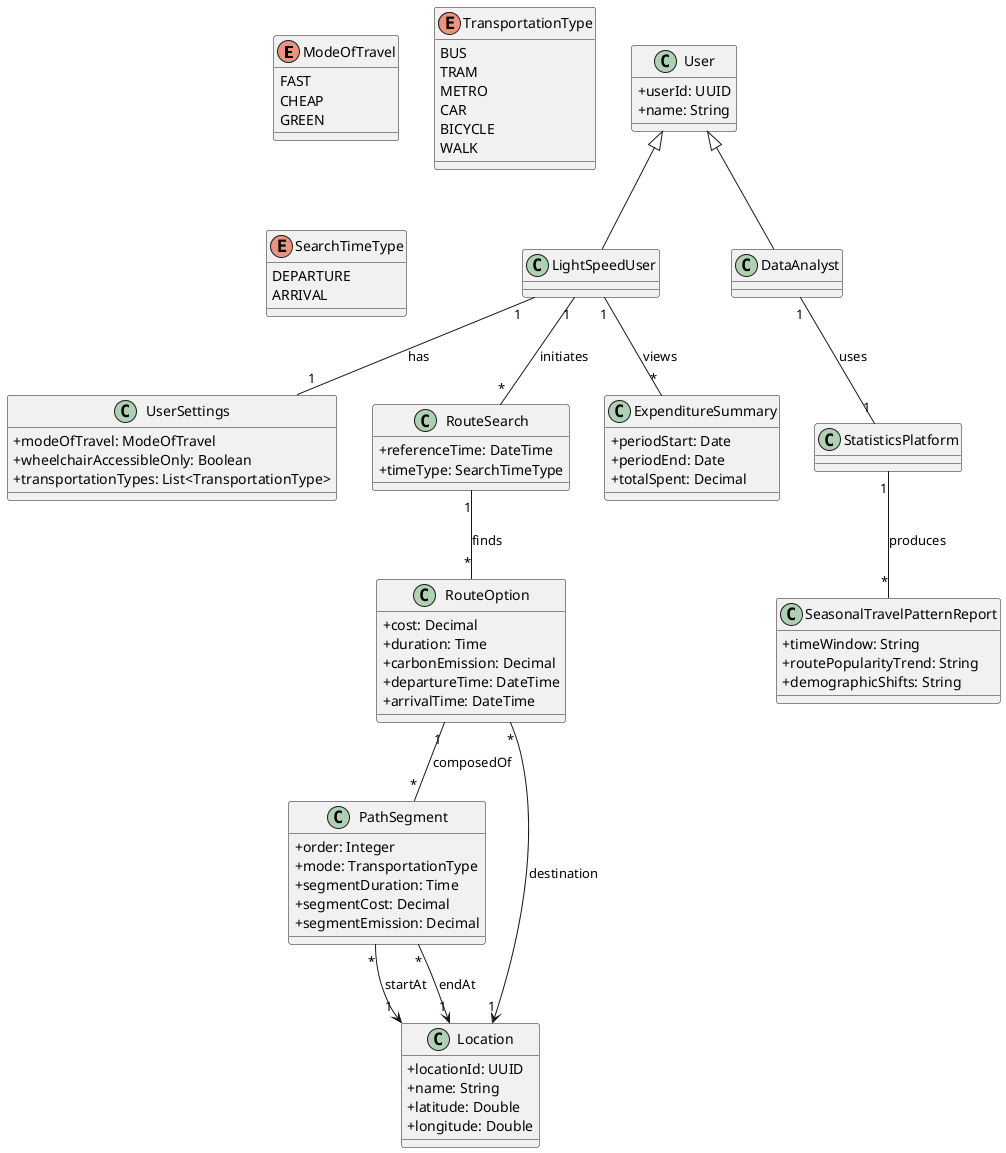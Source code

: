 @startuml Domain_diagram
'--- styling ---
skinparam classAttributeIconSize 0
skinparam packageStyle rectangle

'--- Enumerations ---
enum ModeOfTravel {
  FAST
  CHEAP
  GREEN
}

enum TransportationType {
  BUS
  TRAM
  METRO
  CAR
  BICYCLE
  WALK
}

enum SearchTimeType {
  DEPARTURE
  ARRIVAL
}

'--- Core classes ---
class User {
  + userId: UUID
  + name: String
}

class LightSpeedUser {
}

class DataAnalyst {
}

User <|-- LightSpeedUser
User <|-- DataAnalyst

class UserSettings {
  + modeOfTravel: ModeOfTravel
  + wheelchairAccessibleOnly: Boolean
  + transportationTypes: List<TransportationType>
}

LightSpeedUser "1" -- "1" UserSettings : has

class RouteSearch {
  + referenceTime: DateTime
  + timeType: SearchTimeType
}

LightSpeedUser "1" -- "*" RouteSearch : initiates

class RouteOption {
  + cost: Decimal
  + duration: Time
  + carbonEmission: Decimal
  + departureTime: DateTime
  + arrivalTime: DateTime
}

RouteSearch "1" -- "*" RouteOption : finds

class PathSegment {
  + order: Integer
  + mode: TransportationType
  + segmentDuration: Time
  + segmentCost: Decimal
  + segmentEmission: Decimal
}

RouteOption "1" -- "*" PathSegment : composedOf

class Location {
  + locationId: UUID
  + name: String
  + latitude: Double
  + longitude: Double
}

PathSegment "*" --> "1" Location : startAt
PathSegment "*" --> "1" Location : endAt
RouteOption "*" --> "1" Location : destination

class ExpenditureSummary {
  + periodStart: Date
  + periodEnd: Date
  + totalSpent: Decimal
}

LightSpeedUser "1" -- "*" ExpenditureSummary : views

class StatisticsPlatform {
}

class SeasonalTravelPatternReport {
  + timeWindow: String
  + routePopularityTrend: String
  + demographicShifts: String
}

DataAnalyst "1" -- "1" StatisticsPlatform : uses
StatisticsPlatform "1" -- "*" SeasonalTravelPatternReport : produces

@enduml
